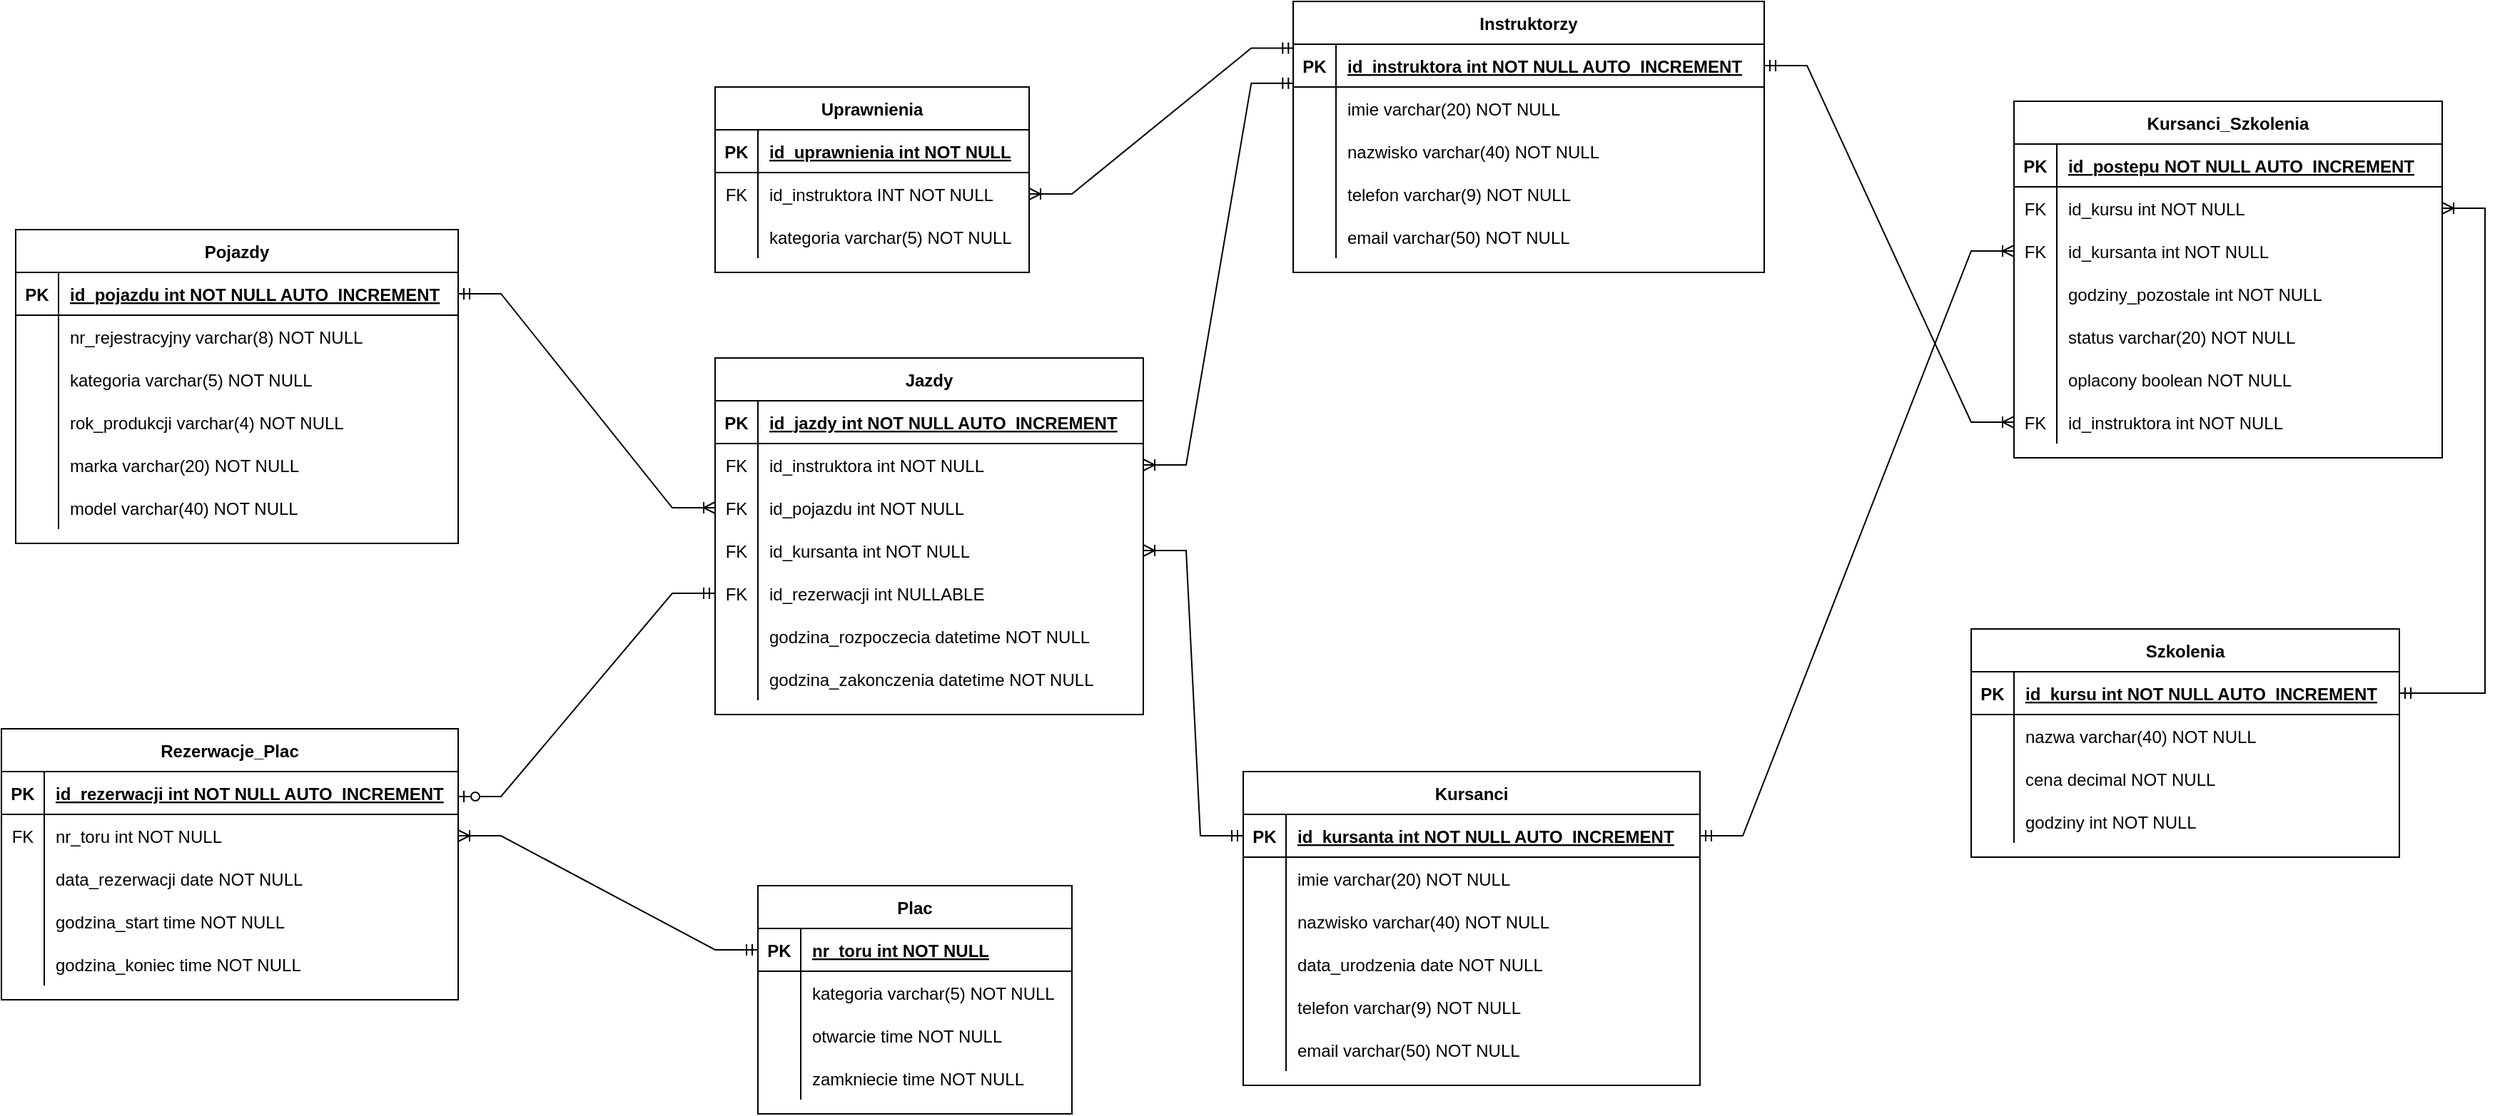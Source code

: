 <mxfile version="25.0.1">
  <diagram id="R2lEEEUBdFMjLlhIrx00" name="Page-1">
    <mxGraphModel dx="2950" dy="1116" grid="1" gridSize="10" guides="1" tooltips="1" connect="1" arrows="1" fold="1" page="1" pageScale="1" pageWidth="850" pageHeight="1100" math="0" shadow="0" extFonts="Permanent Marker^https://fonts.googleapis.com/css?family=Permanent+Marker">
      <root>
        <mxCell id="0" />
        <mxCell id="1" parent="0" />
        <mxCell id="C-vyLk0tnHw3VtMMgP7b-23" value="Instruktorzy" style="shape=table;startSize=30;container=1;collapsible=1;childLayout=tableLayout;fixedRows=1;rowLines=0;fontStyle=1;align=center;resizeLast=1;" parent="1" vertex="1">
          <mxGeometry x="235" y="60" width="330" height="190" as="geometry" />
        </mxCell>
        <mxCell id="C-vyLk0tnHw3VtMMgP7b-24" value="" style="shape=partialRectangle;collapsible=0;dropTarget=0;pointerEvents=0;fillColor=none;points=[[0,0.5],[1,0.5]];portConstraint=eastwest;top=0;left=0;right=0;bottom=1;" parent="C-vyLk0tnHw3VtMMgP7b-23" vertex="1">
          <mxGeometry y="30" width="330" height="30" as="geometry" />
        </mxCell>
        <mxCell id="C-vyLk0tnHw3VtMMgP7b-25" value="PK" style="shape=partialRectangle;overflow=hidden;connectable=0;fillColor=none;top=0;left=0;bottom=0;right=0;fontStyle=1;" parent="C-vyLk0tnHw3VtMMgP7b-24" vertex="1">
          <mxGeometry width="30" height="30" as="geometry">
            <mxRectangle width="30" height="30" as="alternateBounds" />
          </mxGeometry>
        </mxCell>
        <mxCell id="C-vyLk0tnHw3VtMMgP7b-26" value="id_instruktora int NOT NULL AUTO_INCREMENT " style="shape=partialRectangle;overflow=hidden;connectable=0;fillColor=none;top=0;left=0;bottom=0;right=0;align=left;spacingLeft=6;fontStyle=5;" parent="C-vyLk0tnHw3VtMMgP7b-24" vertex="1">
          <mxGeometry x="30" width="300" height="30" as="geometry">
            <mxRectangle width="300" height="30" as="alternateBounds" />
          </mxGeometry>
        </mxCell>
        <mxCell id="C-vyLk0tnHw3VtMMgP7b-27" value="" style="shape=partialRectangle;collapsible=0;dropTarget=0;pointerEvents=0;fillColor=none;points=[[0,0.5],[1,0.5]];portConstraint=eastwest;top=0;left=0;right=0;bottom=0;" parent="C-vyLk0tnHw3VtMMgP7b-23" vertex="1">
          <mxGeometry y="60" width="330" height="30" as="geometry" />
        </mxCell>
        <mxCell id="C-vyLk0tnHw3VtMMgP7b-28" value="" style="shape=partialRectangle;overflow=hidden;connectable=0;fillColor=none;top=0;left=0;bottom=0;right=0;" parent="C-vyLk0tnHw3VtMMgP7b-27" vertex="1">
          <mxGeometry width="30" height="30" as="geometry">
            <mxRectangle width="30" height="30" as="alternateBounds" />
          </mxGeometry>
        </mxCell>
        <mxCell id="C-vyLk0tnHw3VtMMgP7b-29" value="imie varchar(20) NOT NULL" style="shape=partialRectangle;overflow=hidden;connectable=0;fillColor=none;top=0;left=0;bottom=0;right=0;align=left;spacingLeft=6;" parent="C-vyLk0tnHw3VtMMgP7b-27" vertex="1">
          <mxGeometry x="30" width="300" height="30" as="geometry">
            <mxRectangle width="300" height="30" as="alternateBounds" />
          </mxGeometry>
        </mxCell>
        <mxCell id="VXs7Pk9CxohiowLtI-xH-1" style="shape=partialRectangle;collapsible=0;dropTarget=0;pointerEvents=0;fillColor=none;points=[[0,0.5],[1,0.5]];portConstraint=eastwest;top=0;left=0;right=0;bottom=0;" parent="C-vyLk0tnHw3VtMMgP7b-23" vertex="1">
          <mxGeometry y="90" width="330" height="30" as="geometry" />
        </mxCell>
        <mxCell id="VXs7Pk9CxohiowLtI-xH-2" style="shape=partialRectangle;overflow=hidden;connectable=0;fillColor=none;top=0;left=0;bottom=0;right=0;" parent="VXs7Pk9CxohiowLtI-xH-1" vertex="1">
          <mxGeometry width="30" height="30" as="geometry">
            <mxRectangle width="30" height="30" as="alternateBounds" />
          </mxGeometry>
        </mxCell>
        <mxCell id="VXs7Pk9CxohiowLtI-xH-3" value="nazwisko varchar(40) NOT NULL" style="shape=partialRectangle;overflow=hidden;connectable=0;fillColor=none;top=0;left=0;bottom=0;right=0;align=left;spacingLeft=6;" parent="VXs7Pk9CxohiowLtI-xH-1" vertex="1">
          <mxGeometry x="30" width="300" height="30" as="geometry">
            <mxRectangle width="300" height="30" as="alternateBounds" />
          </mxGeometry>
        </mxCell>
        <mxCell id="VXs7Pk9CxohiowLtI-xH-4" style="shape=partialRectangle;collapsible=0;dropTarget=0;pointerEvents=0;fillColor=none;points=[[0,0.5],[1,0.5]];portConstraint=eastwest;top=0;left=0;right=0;bottom=0;" parent="C-vyLk0tnHw3VtMMgP7b-23" vertex="1">
          <mxGeometry y="120" width="330" height="30" as="geometry" />
        </mxCell>
        <mxCell id="VXs7Pk9CxohiowLtI-xH-5" style="shape=partialRectangle;overflow=hidden;connectable=0;fillColor=none;top=0;left=0;bottom=0;right=0;" parent="VXs7Pk9CxohiowLtI-xH-4" vertex="1">
          <mxGeometry width="30" height="30" as="geometry">
            <mxRectangle width="30" height="30" as="alternateBounds" />
          </mxGeometry>
        </mxCell>
        <mxCell id="VXs7Pk9CxohiowLtI-xH-6" value="telefon varchar(9) NOT NULL" style="shape=partialRectangle;overflow=hidden;connectable=0;fillColor=none;top=0;left=0;bottom=0;right=0;align=left;spacingLeft=6;" parent="VXs7Pk9CxohiowLtI-xH-4" vertex="1">
          <mxGeometry x="30" width="300" height="30" as="geometry">
            <mxRectangle width="300" height="30" as="alternateBounds" />
          </mxGeometry>
        </mxCell>
        <mxCell id="VXs7Pk9CxohiowLtI-xH-7" style="shape=partialRectangle;collapsible=0;dropTarget=0;pointerEvents=0;fillColor=none;points=[[0,0.5],[1,0.5]];portConstraint=eastwest;top=0;left=0;right=0;bottom=0;" parent="C-vyLk0tnHw3VtMMgP7b-23" vertex="1">
          <mxGeometry y="150" width="330" height="30" as="geometry" />
        </mxCell>
        <mxCell id="VXs7Pk9CxohiowLtI-xH-8" style="shape=partialRectangle;overflow=hidden;connectable=0;fillColor=none;top=0;left=0;bottom=0;right=0;" parent="VXs7Pk9CxohiowLtI-xH-7" vertex="1">
          <mxGeometry width="30" height="30" as="geometry">
            <mxRectangle width="30" height="30" as="alternateBounds" />
          </mxGeometry>
        </mxCell>
        <mxCell id="VXs7Pk9CxohiowLtI-xH-9" value="email varchar(50) NOT NULL" style="shape=partialRectangle;overflow=hidden;connectable=0;fillColor=none;top=0;left=0;bottom=0;right=0;align=left;spacingLeft=6;" parent="VXs7Pk9CxohiowLtI-xH-7" vertex="1">
          <mxGeometry x="30" width="300" height="30" as="geometry">
            <mxRectangle width="300" height="30" as="alternateBounds" />
          </mxGeometry>
        </mxCell>
        <mxCell id="VXs7Pk9CxohiowLtI-xH-16" value="Kursanci" style="shape=table;startSize=30;container=1;collapsible=1;childLayout=tableLayout;fixedRows=1;rowLines=0;fontStyle=1;align=center;resizeLast=1;" parent="1" vertex="1">
          <mxGeometry x="200" y="600" width="320" height="220" as="geometry" />
        </mxCell>
        <mxCell id="VXs7Pk9CxohiowLtI-xH-17" value="" style="shape=partialRectangle;collapsible=0;dropTarget=0;pointerEvents=0;fillColor=none;points=[[0,0.5],[1,0.5]];portConstraint=eastwest;top=0;left=0;right=0;bottom=1;" parent="VXs7Pk9CxohiowLtI-xH-16" vertex="1">
          <mxGeometry y="30" width="320" height="30" as="geometry" />
        </mxCell>
        <mxCell id="VXs7Pk9CxohiowLtI-xH-18" value="PK" style="shape=partialRectangle;overflow=hidden;connectable=0;fillColor=none;top=0;left=0;bottom=0;right=0;fontStyle=1;" parent="VXs7Pk9CxohiowLtI-xH-17" vertex="1">
          <mxGeometry width="30" height="30" as="geometry">
            <mxRectangle width="30" height="30" as="alternateBounds" />
          </mxGeometry>
        </mxCell>
        <mxCell id="VXs7Pk9CxohiowLtI-xH-19" value="id_kursanta int NOT NULL AUTO_INCREMENT " style="shape=partialRectangle;overflow=hidden;connectable=0;fillColor=none;top=0;left=0;bottom=0;right=0;align=left;spacingLeft=6;fontStyle=5;" parent="VXs7Pk9CxohiowLtI-xH-17" vertex="1">
          <mxGeometry x="30" width="290" height="30" as="geometry">
            <mxRectangle width="290" height="30" as="alternateBounds" />
          </mxGeometry>
        </mxCell>
        <mxCell id="VXs7Pk9CxohiowLtI-xH-20" value="" style="shape=partialRectangle;collapsible=0;dropTarget=0;pointerEvents=0;fillColor=none;points=[[0,0.5],[1,0.5]];portConstraint=eastwest;top=0;left=0;right=0;bottom=0;" parent="VXs7Pk9CxohiowLtI-xH-16" vertex="1">
          <mxGeometry y="60" width="320" height="30" as="geometry" />
        </mxCell>
        <mxCell id="VXs7Pk9CxohiowLtI-xH-21" value="" style="shape=partialRectangle;overflow=hidden;connectable=0;fillColor=none;top=0;left=0;bottom=0;right=0;" parent="VXs7Pk9CxohiowLtI-xH-20" vertex="1">
          <mxGeometry width="30" height="30" as="geometry">
            <mxRectangle width="30" height="30" as="alternateBounds" />
          </mxGeometry>
        </mxCell>
        <mxCell id="VXs7Pk9CxohiowLtI-xH-22" value="imie varchar(20) NOT NULL" style="shape=partialRectangle;overflow=hidden;connectable=0;fillColor=none;top=0;left=0;bottom=0;right=0;align=left;spacingLeft=6;" parent="VXs7Pk9CxohiowLtI-xH-20" vertex="1">
          <mxGeometry x="30" width="290" height="30" as="geometry">
            <mxRectangle width="290" height="30" as="alternateBounds" />
          </mxGeometry>
        </mxCell>
        <mxCell id="VXs7Pk9CxohiowLtI-xH-23" style="shape=partialRectangle;collapsible=0;dropTarget=0;pointerEvents=0;fillColor=none;points=[[0,0.5],[1,0.5]];portConstraint=eastwest;top=0;left=0;right=0;bottom=0;" parent="VXs7Pk9CxohiowLtI-xH-16" vertex="1">
          <mxGeometry y="90" width="320" height="30" as="geometry" />
        </mxCell>
        <mxCell id="VXs7Pk9CxohiowLtI-xH-24" style="shape=partialRectangle;overflow=hidden;connectable=0;fillColor=none;top=0;left=0;bottom=0;right=0;" parent="VXs7Pk9CxohiowLtI-xH-23" vertex="1">
          <mxGeometry width="30" height="30" as="geometry">
            <mxRectangle width="30" height="30" as="alternateBounds" />
          </mxGeometry>
        </mxCell>
        <mxCell id="VXs7Pk9CxohiowLtI-xH-25" value="nazwisko varchar(40) NOT NULL" style="shape=partialRectangle;overflow=hidden;connectable=0;fillColor=none;top=0;left=0;bottom=0;right=0;align=left;spacingLeft=6;" parent="VXs7Pk9CxohiowLtI-xH-23" vertex="1">
          <mxGeometry x="30" width="290" height="30" as="geometry">
            <mxRectangle width="290" height="30" as="alternateBounds" />
          </mxGeometry>
        </mxCell>
        <mxCell id="VXs7Pk9CxohiowLtI-xH-26" style="shape=partialRectangle;collapsible=0;dropTarget=0;pointerEvents=0;fillColor=none;points=[[0,0.5],[1,0.5]];portConstraint=eastwest;top=0;left=0;right=0;bottom=0;" parent="VXs7Pk9CxohiowLtI-xH-16" vertex="1">
          <mxGeometry y="120" width="320" height="30" as="geometry" />
        </mxCell>
        <mxCell id="VXs7Pk9CxohiowLtI-xH-27" style="shape=partialRectangle;overflow=hidden;connectable=0;fillColor=none;top=0;left=0;bottom=0;right=0;" parent="VXs7Pk9CxohiowLtI-xH-26" vertex="1">
          <mxGeometry width="30" height="30" as="geometry">
            <mxRectangle width="30" height="30" as="alternateBounds" />
          </mxGeometry>
        </mxCell>
        <mxCell id="VXs7Pk9CxohiowLtI-xH-28" value="data_urodzenia date NOT NULL" style="shape=partialRectangle;overflow=hidden;connectable=0;fillColor=none;top=0;left=0;bottom=0;right=0;align=left;spacingLeft=6;" parent="VXs7Pk9CxohiowLtI-xH-26" vertex="1">
          <mxGeometry x="30" width="290" height="30" as="geometry">
            <mxRectangle width="290" height="30" as="alternateBounds" />
          </mxGeometry>
        </mxCell>
        <mxCell id="VXs7Pk9CxohiowLtI-xH-29" style="shape=partialRectangle;collapsible=0;dropTarget=0;pointerEvents=0;fillColor=none;points=[[0,0.5],[1,0.5]];portConstraint=eastwest;top=0;left=0;right=0;bottom=0;" parent="VXs7Pk9CxohiowLtI-xH-16" vertex="1">
          <mxGeometry y="150" width="320" height="30" as="geometry" />
        </mxCell>
        <mxCell id="VXs7Pk9CxohiowLtI-xH-30" style="shape=partialRectangle;overflow=hidden;connectable=0;fillColor=none;top=0;left=0;bottom=0;right=0;" parent="VXs7Pk9CxohiowLtI-xH-29" vertex="1">
          <mxGeometry width="30" height="30" as="geometry">
            <mxRectangle width="30" height="30" as="alternateBounds" />
          </mxGeometry>
        </mxCell>
        <mxCell id="VXs7Pk9CxohiowLtI-xH-31" value="telefon varchar(9) NOT NULL" style="shape=partialRectangle;overflow=hidden;connectable=0;fillColor=none;top=0;left=0;bottom=0;right=0;align=left;spacingLeft=6;" parent="VXs7Pk9CxohiowLtI-xH-29" vertex="1">
          <mxGeometry x="30" width="290" height="30" as="geometry">
            <mxRectangle width="290" height="30" as="alternateBounds" />
          </mxGeometry>
        </mxCell>
        <mxCell id="VXs7Pk9CxohiowLtI-xH-32" style="shape=partialRectangle;collapsible=0;dropTarget=0;pointerEvents=0;fillColor=none;points=[[0,0.5],[1,0.5]];portConstraint=eastwest;top=0;left=0;right=0;bottom=0;" parent="VXs7Pk9CxohiowLtI-xH-16" vertex="1">
          <mxGeometry y="180" width="320" height="30" as="geometry" />
        </mxCell>
        <mxCell id="VXs7Pk9CxohiowLtI-xH-33" style="shape=partialRectangle;overflow=hidden;connectable=0;fillColor=none;top=0;left=0;bottom=0;right=0;" parent="VXs7Pk9CxohiowLtI-xH-32" vertex="1">
          <mxGeometry width="30" height="30" as="geometry">
            <mxRectangle width="30" height="30" as="alternateBounds" />
          </mxGeometry>
        </mxCell>
        <mxCell id="VXs7Pk9CxohiowLtI-xH-34" value="email varchar(50) NOT NULL" style="shape=partialRectangle;overflow=hidden;connectable=0;fillColor=none;top=0;left=0;bottom=0;right=0;align=left;spacingLeft=6;" parent="VXs7Pk9CxohiowLtI-xH-32" vertex="1">
          <mxGeometry x="30" width="290" height="30" as="geometry">
            <mxRectangle width="290" height="30" as="alternateBounds" />
          </mxGeometry>
        </mxCell>
        <mxCell id="VXs7Pk9CxohiowLtI-xH-35" value="Pojazdy" style="shape=table;startSize=30;container=1;collapsible=1;childLayout=tableLayout;fixedRows=1;rowLines=0;fontStyle=1;align=center;resizeLast=1;" parent="1" vertex="1">
          <mxGeometry x="-660" y="220" width="310" height="220" as="geometry" />
        </mxCell>
        <mxCell id="VXs7Pk9CxohiowLtI-xH-36" value="" style="shape=partialRectangle;collapsible=0;dropTarget=0;pointerEvents=0;fillColor=none;points=[[0,0.5],[1,0.5]];portConstraint=eastwest;top=0;left=0;right=0;bottom=1;" parent="VXs7Pk9CxohiowLtI-xH-35" vertex="1">
          <mxGeometry y="30" width="310" height="30" as="geometry" />
        </mxCell>
        <mxCell id="VXs7Pk9CxohiowLtI-xH-37" value="PK" style="shape=partialRectangle;overflow=hidden;connectable=0;fillColor=none;top=0;left=0;bottom=0;right=0;fontStyle=1;" parent="VXs7Pk9CxohiowLtI-xH-36" vertex="1">
          <mxGeometry width="30" height="30" as="geometry">
            <mxRectangle width="30" height="30" as="alternateBounds" />
          </mxGeometry>
        </mxCell>
        <mxCell id="VXs7Pk9CxohiowLtI-xH-38" value="id_pojazdu int NOT NULL AUTO_INCREMENT " style="shape=partialRectangle;overflow=hidden;connectable=0;fillColor=none;top=0;left=0;bottom=0;right=0;align=left;spacingLeft=6;fontStyle=5;" parent="VXs7Pk9CxohiowLtI-xH-36" vertex="1">
          <mxGeometry x="30" width="280" height="30" as="geometry">
            <mxRectangle width="280" height="30" as="alternateBounds" />
          </mxGeometry>
        </mxCell>
        <mxCell id="VXs7Pk9CxohiowLtI-xH-39" value="" style="shape=partialRectangle;collapsible=0;dropTarget=0;pointerEvents=0;fillColor=none;points=[[0,0.5],[1,0.5]];portConstraint=eastwest;top=0;left=0;right=0;bottom=0;" parent="VXs7Pk9CxohiowLtI-xH-35" vertex="1">
          <mxGeometry y="60" width="310" height="30" as="geometry" />
        </mxCell>
        <mxCell id="VXs7Pk9CxohiowLtI-xH-40" value="" style="shape=partialRectangle;overflow=hidden;connectable=0;fillColor=none;top=0;left=0;bottom=0;right=0;" parent="VXs7Pk9CxohiowLtI-xH-39" vertex="1">
          <mxGeometry width="30" height="30" as="geometry">
            <mxRectangle width="30" height="30" as="alternateBounds" />
          </mxGeometry>
        </mxCell>
        <mxCell id="VXs7Pk9CxohiowLtI-xH-41" value="nr_rejestracyjny varchar(8) NOT NULL" style="shape=partialRectangle;overflow=hidden;connectable=0;fillColor=none;top=0;left=0;bottom=0;right=0;align=left;spacingLeft=6;" parent="VXs7Pk9CxohiowLtI-xH-39" vertex="1">
          <mxGeometry x="30" width="280" height="30" as="geometry">
            <mxRectangle width="280" height="30" as="alternateBounds" />
          </mxGeometry>
        </mxCell>
        <mxCell id="VXs7Pk9CxohiowLtI-xH-42" style="shape=partialRectangle;collapsible=0;dropTarget=0;pointerEvents=0;fillColor=none;points=[[0,0.5],[1,0.5]];portConstraint=eastwest;top=0;left=0;right=0;bottom=0;" parent="VXs7Pk9CxohiowLtI-xH-35" vertex="1">
          <mxGeometry y="90" width="310" height="30" as="geometry" />
        </mxCell>
        <mxCell id="VXs7Pk9CxohiowLtI-xH-43" style="shape=partialRectangle;overflow=hidden;connectable=0;fillColor=none;top=0;left=0;bottom=0;right=0;" parent="VXs7Pk9CxohiowLtI-xH-42" vertex="1">
          <mxGeometry width="30" height="30" as="geometry">
            <mxRectangle width="30" height="30" as="alternateBounds" />
          </mxGeometry>
        </mxCell>
        <mxCell id="VXs7Pk9CxohiowLtI-xH-44" value="kategoria varchar(5) NOT NULL" style="shape=partialRectangle;overflow=hidden;connectable=0;fillColor=none;top=0;left=0;bottom=0;right=0;align=left;spacingLeft=6;" parent="VXs7Pk9CxohiowLtI-xH-42" vertex="1">
          <mxGeometry x="30" width="280" height="30" as="geometry">
            <mxRectangle width="280" height="30" as="alternateBounds" />
          </mxGeometry>
        </mxCell>
        <mxCell id="VXs7Pk9CxohiowLtI-xH-45" style="shape=partialRectangle;collapsible=0;dropTarget=0;pointerEvents=0;fillColor=none;points=[[0,0.5],[1,0.5]];portConstraint=eastwest;top=0;left=0;right=0;bottom=0;" parent="VXs7Pk9CxohiowLtI-xH-35" vertex="1">
          <mxGeometry y="120" width="310" height="30" as="geometry" />
        </mxCell>
        <mxCell id="VXs7Pk9CxohiowLtI-xH-46" style="shape=partialRectangle;overflow=hidden;connectable=0;fillColor=none;top=0;left=0;bottom=0;right=0;" parent="VXs7Pk9CxohiowLtI-xH-45" vertex="1">
          <mxGeometry width="30" height="30" as="geometry">
            <mxRectangle width="30" height="30" as="alternateBounds" />
          </mxGeometry>
        </mxCell>
        <mxCell id="VXs7Pk9CxohiowLtI-xH-47" value="rok_produkcji varchar(4) NOT NULL" style="shape=partialRectangle;overflow=hidden;connectable=0;fillColor=none;top=0;left=0;bottom=0;right=0;align=left;spacingLeft=6;" parent="VXs7Pk9CxohiowLtI-xH-45" vertex="1">
          <mxGeometry x="30" width="280" height="30" as="geometry">
            <mxRectangle width="280" height="30" as="alternateBounds" />
          </mxGeometry>
        </mxCell>
        <mxCell id="VXs7Pk9CxohiowLtI-xH-48" style="shape=partialRectangle;collapsible=0;dropTarget=0;pointerEvents=0;fillColor=none;points=[[0,0.5],[1,0.5]];portConstraint=eastwest;top=0;left=0;right=0;bottom=0;" parent="VXs7Pk9CxohiowLtI-xH-35" vertex="1">
          <mxGeometry y="150" width="310" height="30" as="geometry" />
        </mxCell>
        <mxCell id="VXs7Pk9CxohiowLtI-xH-49" style="shape=partialRectangle;overflow=hidden;connectable=0;fillColor=none;top=0;left=0;bottom=0;right=0;" parent="VXs7Pk9CxohiowLtI-xH-48" vertex="1">
          <mxGeometry width="30" height="30" as="geometry">
            <mxRectangle width="30" height="30" as="alternateBounds" />
          </mxGeometry>
        </mxCell>
        <mxCell id="VXs7Pk9CxohiowLtI-xH-50" value="marka varchar(20) NOT NULL" style="shape=partialRectangle;overflow=hidden;connectable=0;fillColor=none;top=0;left=0;bottom=0;right=0;align=left;spacingLeft=6;" parent="VXs7Pk9CxohiowLtI-xH-48" vertex="1">
          <mxGeometry x="30" width="280" height="30" as="geometry">
            <mxRectangle width="280" height="30" as="alternateBounds" />
          </mxGeometry>
        </mxCell>
        <mxCell id="VXs7Pk9CxohiowLtI-xH-51" style="shape=partialRectangle;collapsible=0;dropTarget=0;pointerEvents=0;fillColor=none;points=[[0,0.5],[1,0.5]];portConstraint=eastwest;top=0;left=0;right=0;bottom=0;" parent="VXs7Pk9CxohiowLtI-xH-35" vertex="1">
          <mxGeometry y="180" width="310" height="30" as="geometry" />
        </mxCell>
        <mxCell id="VXs7Pk9CxohiowLtI-xH-52" style="shape=partialRectangle;overflow=hidden;connectable=0;fillColor=none;top=0;left=0;bottom=0;right=0;" parent="VXs7Pk9CxohiowLtI-xH-51" vertex="1">
          <mxGeometry width="30" height="30" as="geometry">
            <mxRectangle width="30" height="30" as="alternateBounds" />
          </mxGeometry>
        </mxCell>
        <mxCell id="VXs7Pk9CxohiowLtI-xH-53" value="model varchar(40) NOT NULL" style="shape=partialRectangle;overflow=hidden;connectable=0;fillColor=none;top=0;left=0;bottom=0;right=0;align=left;spacingLeft=6;" parent="VXs7Pk9CxohiowLtI-xH-51" vertex="1">
          <mxGeometry x="30" width="280" height="30" as="geometry">
            <mxRectangle width="280" height="30" as="alternateBounds" />
          </mxGeometry>
        </mxCell>
        <mxCell id="VXs7Pk9CxohiowLtI-xH-54" value="Plac" style="shape=table;startSize=30;container=1;collapsible=1;childLayout=tableLayout;fixedRows=1;rowLines=0;fontStyle=1;align=center;resizeLast=1;" parent="1" vertex="1">
          <mxGeometry x="-140" y="680" width="220" height="160" as="geometry" />
        </mxCell>
        <mxCell id="VXs7Pk9CxohiowLtI-xH-55" value="" style="shape=partialRectangle;collapsible=0;dropTarget=0;pointerEvents=0;fillColor=none;points=[[0,0.5],[1,0.5]];portConstraint=eastwest;top=0;left=0;right=0;bottom=1;" parent="VXs7Pk9CxohiowLtI-xH-54" vertex="1">
          <mxGeometry y="30" width="220" height="30" as="geometry" />
        </mxCell>
        <mxCell id="VXs7Pk9CxohiowLtI-xH-56" value="PK" style="shape=partialRectangle;overflow=hidden;connectable=0;fillColor=none;top=0;left=0;bottom=0;right=0;fontStyle=1;" parent="VXs7Pk9CxohiowLtI-xH-55" vertex="1">
          <mxGeometry width="30" height="30" as="geometry">
            <mxRectangle width="30" height="30" as="alternateBounds" />
          </mxGeometry>
        </mxCell>
        <mxCell id="VXs7Pk9CxohiowLtI-xH-57" value="nr_toru int NOT NULL" style="shape=partialRectangle;overflow=hidden;connectable=0;fillColor=none;top=0;left=0;bottom=0;right=0;align=left;spacingLeft=6;fontStyle=5;" parent="VXs7Pk9CxohiowLtI-xH-55" vertex="1">
          <mxGeometry x="30" width="190" height="30" as="geometry">
            <mxRectangle width="190" height="30" as="alternateBounds" />
          </mxGeometry>
        </mxCell>
        <mxCell id="VXs7Pk9CxohiowLtI-xH-58" value="" style="shape=partialRectangle;collapsible=0;dropTarget=0;pointerEvents=0;fillColor=none;points=[[0,0.5],[1,0.5]];portConstraint=eastwest;top=0;left=0;right=0;bottom=0;" parent="VXs7Pk9CxohiowLtI-xH-54" vertex="1">
          <mxGeometry y="60" width="220" height="30" as="geometry" />
        </mxCell>
        <mxCell id="VXs7Pk9CxohiowLtI-xH-59" value="" style="shape=partialRectangle;overflow=hidden;connectable=0;fillColor=none;top=0;left=0;bottom=0;right=0;" parent="VXs7Pk9CxohiowLtI-xH-58" vertex="1">
          <mxGeometry width="30" height="30" as="geometry">
            <mxRectangle width="30" height="30" as="alternateBounds" />
          </mxGeometry>
        </mxCell>
        <mxCell id="VXs7Pk9CxohiowLtI-xH-60" value="kategoria varchar(5) NOT NULL" style="shape=partialRectangle;overflow=hidden;connectable=0;fillColor=none;top=0;left=0;bottom=0;right=0;align=left;spacingLeft=6;" parent="VXs7Pk9CxohiowLtI-xH-58" vertex="1">
          <mxGeometry x="30" width="190" height="30" as="geometry">
            <mxRectangle width="190" height="30" as="alternateBounds" />
          </mxGeometry>
        </mxCell>
        <mxCell id="VXs7Pk9CxohiowLtI-xH-61" style="shape=partialRectangle;collapsible=0;dropTarget=0;pointerEvents=0;fillColor=none;points=[[0,0.5],[1,0.5]];portConstraint=eastwest;top=0;left=0;right=0;bottom=0;" parent="VXs7Pk9CxohiowLtI-xH-54" vertex="1">
          <mxGeometry y="90" width="220" height="30" as="geometry" />
        </mxCell>
        <mxCell id="VXs7Pk9CxohiowLtI-xH-62" style="shape=partialRectangle;overflow=hidden;connectable=0;fillColor=none;top=0;left=0;bottom=0;right=0;" parent="VXs7Pk9CxohiowLtI-xH-61" vertex="1">
          <mxGeometry width="30" height="30" as="geometry">
            <mxRectangle width="30" height="30" as="alternateBounds" />
          </mxGeometry>
        </mxCell>
        <mxCell id="VXs7Pk9CxohiowLtI-xH-63" value="otwarcie time NOT NULL" style="shape=partialRectangle;overflow=hidden;connectable=0;fillColor=none;top=0;left=0;bottom=0;right=0;align=left;spacingLeft=6;" parent="VXs7Pk9CxohiowLtI-xH-61" vertex="1">
          <mxGeometry x="30" width="190" height="30" as="geometry">
            <mxRectangle width="190" height="30" as="alternateBounds" />
          </mxGeometry>
        </mxCell>
        <mxCell id="VXs7Pk9CxohiowLtI-xH-64" style="shape=partialRectangle;collapsible=0;dropTarget=0;pointerEvents=0;fillColor=none;points=[[0,0.5],[1,0.5]];portConstraint=eastwest;top=0;left=0;right=0;bottom=0;" parent="VXs7Pk9CxohiowLtI-xH-54" vertex="1">
          <mxGeometry y="120" width="220" height="30" as="geometry" />
        </mxCell>
        <mxCell id="VXs7Pk9CxohiowLtI-xH-65" style="shape=partialRectangle;overflow=hidden;connectable=0;fillColor=none;top=0;left=0;bottom=0;right=0;" parent="VXs7Pk9CxohiowLtI-xH-64" vertex="1">
          <mxGeometry width="30" height="30" as="geometry">
            <mxRectangle width="30" height="30" as="alternateBounds" />
          </mxGeometry>
        </mxCell>
        <mxCell id="VXs7Pk9CxohiowLtI-xH-66" value="zamkniecie time NOT NULL" style="shape=partialRectangle;overflow=hidden;connectable=0;fillColor=none;top=0;left=0;bottom=0;right=0;align=left;spacingLeft=6;" parent="VXs7Pk9CxohiowLtI-xH-64" vertex="1">
          <mxGeometry x="30" width="190" height="30" as="geometry">
            <mxRectangle width="190" height="30" as="alternateBounds" />
          </mxGeometry>
        </mxCell>
        <mxCell id="VXs7Pk9CxohiowLtI-xH-73" value="Szkolenia" style="shape=table;startSize=30;container=1;collapsible=1;childLayout=tableLayout;fixedRows=1;rowLines=0;fontStyle=1;align=center;resizeLast=1;" parent="1" vertex="1">
          <mxGeometry x="710" y="500" width="300" height="160" as="geometry" />
        </mxCell>
        <mxCell id="VXs7Pk9CxohiowLtI-xH-74" value="" style="shape=partialRectangle;collapsible=0;dropTarget=0;pointerEvents=0;fillColor=none;points=[[0,0.5],[1,0.5]];portConstraint=eastwest;top=0;left=0;right=0;bottom=1;" parent="VXs7Pk9CxohiowLtI-xH-73" vertex="1">
          <mxGeometry y="30" width="300" height="30" as="geometry" />
        </mxCell>
        <mxCell id="VXs7Pk9CxohiowLtI-xH-75" value="PK" style="shape=partialRectangle;overflow=hidden;connectable=0;fillColor=none;top=0;left=0;bottom=0;right=0;fontStyle=1;" parent="VXs7Pk9CxohiowLtI-xH-74" vertex="1">
          <mxGeometry width="30" height="30" as="geometry">
            <mxRectangle width="30" height="30" as="alternateBounds" />
          </mxGeometry>
        </mxCell>
        <mxCell id="VXs7Pk9CxohiowLtI-xH-76" value="id_kursu int NOT NULL AUTO_INCREMENT" style="shape=partialRectangle;overflow=hidden;connectable=0;fillColor=none;top=0;left=0;bottom=0;right=0;align=left;spacingLeft=6;fontStyle=5;" parent="VXs7Pk9CxohiowLtI-xH-74" vertex="1">
          <mxGeometry x="30" width="270" height="30" as="geometry">
            <mxRectangle width="270" height="30" as="alternateBounds" />
          </mxGeometry>
        </mxCell>
        <mxCell id="D4XUeP-7N9OhwexnbkrB-1" value="" style="shape=partialRectangle;collapsible=0;dropTarget=0;pointerEvents=0;fillColor=none;points=[[0,0.5],[1,0.5]];portConstraint=eastwest;top=0;left=0;right=0;bottom=0;" parent="VXs7Pk9CxohiowLtI-xH-73" vertex="1">
          <mxGeometry y="60" width="300" height="30" as="geometry" />
        </mxCell>
        <mxCell id="D4XUeP-7N9OhwexnbkrB-2" value="" style="shape=partialRectangle;overflow=hidden;connectable=0;fillColor=none;top=0;left=0;bottom=0;right=0;" parent="D4XUeP-7N9OhwexnbkrB-1" vertex="1">
          <mxGeometry width="30" height="30" as="geometry">
            <mxRectangle width="30" height="30" as="alternateBounds" />
          </mxGeometry>
        </mxCell>
        <mxCell id="D4XUeP-7N9OhwexnbkrB-3" value="nazwa varchar(40) NOT NULL" style="shape=partialRectangle;overflow=hidden;connectable=0;fillColor=none;top=0;left=0;bottom=0;right=0;align=left;spacingLeft=6;" parent="D4XUeP-7N9OhwexnbkrB-1" vertex="1">
          <mxGeometry x="30" width="270" height="30" as="geometry">
            <mxRectangle width="270" height="30" as="alternateBounds" />
          </mxGeometry>
        </mxCell>
        <mxCell id="VXs7Pk9CxohiowLtI-xH-80" style="shape=partialRectangle;collapsible=0;dropTarget=0;pointerEvents=0;fillColor=none;points=[[0,0.5],[1,0.5]];portConstraint=eastwest;top=0;left=0;right=0;bottom=0;" parent="VXs7Pk9CxohiowLtI-xH-73" vertex="1">
          <mxGeometry y="90" width="300" height="30" as="geometry" />
        </mxCell>
        <mxCell id="VXs7Pk9CxohiowLtI-xH-81" style="shape=partialRectangle;overflow=hidden;connectable=0;fillColor=none;top=0;left=0;bottom=0;right=0;" parent="VXs7Pk9CxohiowLtI-xH-80" vertex="1">
          <mxGeometry width="30" height="30" as="geometry">
            <mxRectangle width="30" height="30" as="alternateBounds" />
          </mxGeometry>
        </mxCell>
        <mxCell id="VXs7Pk9CxohiowLtI-xH-82" value="cena decimal NOT NULL" style="shape=partialRectangle;overflow=hidden;connectable=0;fillColor=none;top=0;left=0;bottom=0;right=0;align=left;spacingLeft=6;" parent="VXs7Pk9CxohiowLtI-xH-80" vertex="1">
          <mxGeometry x="30" width="270" height="30" as="geometry">
            <mxRectangle width="270" height="30" as="alternateBounds" />
          </mxGeometry>
        </mxCell>
        <mxCell id="VXs7Pk9CxohiowLtI-xH-83" style="shape=partialRectangle;collapsible=0;dropTarget=0;pointerEvents=0;fillColor=none;points=[[0,0.5],[1,0.5]];portConstraint=eastwest;top=0;left=0;right=0;bottom=0;" parent="VXs7Pk9CxohiowLtI-xH-73" vertex="1">
          <mxGeometry y="120" width="300" height="30" as="geometry" />
        </mxCell>
        <mxCell id="VXs7Pk9CxohiowLtI-xH-84" style="shape=partialRectangle;overflow=hidden;connectable=0;fillColor=none;top=0;left=0;bottom=0;right=0;" parent="VXs7Pk9CxohiowLtI-xH-83" vertex="1">
          <mxGeometry width="30" height="30" as="geometry">
            <mxRectangle width="30" height="30" as="alternateBounds" />
          </mxGeometry>
        </mxCell>
        <mxCell id="VXs7Pk9CxohiowLtI-xH-85" value="godziny int NOT NULL" style="shape=partialRectangle;overflow=hidden;connectable=0;fillColor=none;top=0;left=0;bottom=0;right=0;align=left;spacingLeft=6;" parent="VXs7Pk9CxohiowLtI-xH-83" vertex="1">
          <mxGeometry x="30" width="270" height="30" as="geometry">
            <mxRectangle width="270" height="30" as="alternateBounds" />
          </mxGeometry>
        </mxCell>
        <mxCell id="VXs7Pk9CxohiowLtI-xH-133" value="Rezerwacje_Plac" style="shape=table;startSize=30;container=1;collapsible=1;childLayout=tableLayout;fixedRows=1;rowLines=0;fontStyle=1;align=center;resizeLast=1;" parent="1" vertex="1">
          <mxGeometry x="-670" y="570" width="320" height="190" as="geometry" />
        </mxCell>
        <mxCell id="VXs7Pk9CxohiowLtI-xH-134" value="" style="shape=partialRectangle;collapsible=0;dropTarget=0;pointerEvents=0;fillColor=none;points=[[0,0.5],[1,0.5]];portConstraint=eastwest;top=0;left=0;right=0;bottom=1;" parent="VXs7Pk9CxohiowLtI-xH-133" vertex="1">
          <mxGeometry y="30" width="320" height="30" as="geometry" />
        </mxCell>
        <mxCell id="VXs7Pk9CxohiowLtI-xH-135" value="PK" style="shape=partialRectangle;overflow=hidden;connectable=0;fillColor=none;top=0;left=0;bottom=0;right=0;fontStyle=1;" parent="VXs7Pk9CxohiowLtI-xH-134" vertex="1">
          <mxGeometry width="30" height="30" as="geometry">
            <mxRectangle width="30" height="30" as="alternateBounds" />
          </mxGeometry>
        </mxCell>
        <mxCell id="VXs7Pk9CxohiowLtI-xH-136" value="id_rezerwacji int NOT NULL AUTO_INCREMENT " style="shape=partialRectangle;overflow=hidden;connectable=0;fillColor=none;top=0;left=0;bottom=0;right=0;align=left;spacingLeft=6;fontStyle=5;" parent="VXs7Pk9CxohiowLtI-xH-134" vertex="1">
          <mxGeometry x="30" width="290" height="30" as="geometry">
            <mxRectangle width="290" height="30" as="alternateBounds" />
          </mxGeometry>
        </mxCell>
        <mxCell id="VXs7Pk9CxohiowLtI-xH-137" value="" style="shape=partialRectangle;collapsible=0;dropTarget=0;pointerEvents=0;fillColor=none;points=[[0,0.5],[1,0.5]];portConstraint=eastwest;top=0;left=0;right=0;bottom=0;" parent="VXs7Pk9CxohiowLtI-xH-133" vertex="1">
          <mxGeometry y="60" width="320" height="30" as="geometry" />
        </mxCell>
        <mxCell id="VXs7Pk9CxohiowLtI-xH-138" value="FK" style="shape=partialRectangle;overflow=hidden;connectable=0;fillColor=none;top=0;left=0;bottom=0;right=0;" parent="VXs7Pk9CxohiowLtI-xH-137" vertex="1">
          <mxGeometry width="30" height="30" as="geometry">
            <mxRectangle width="30" height="30" as="alternateBounds" />
          </mxGeometry>
        </mxCell>
        <mxCell id="VXs7Pk9CxohiowLtI-xH-139" value="nr_toru int NOT NULL" style="shape=partialRectangle;overflow=hidden;connectable=0;fillColor=none;top=0;left=0;bottom=0;right=0;align=left;spacingLeft=6;" parent="VXs7Pk9CxohiowLtI-xH-137" vertex="1">
          <mxGeometry x="30" width="290" height="30" as="geometry">
            <mxRectangle width="290" height="30" as="alternateBounds" />
          </mxGeometry>
        </mxCell>
        <mxCell id="VXs7Pk9CxohiowLtI-xH-140" style="shape=partialRectangle;collapsible=0;dropTarget=0;pointerEvents=0;fillColor=none;points=[[0,0.5],[1,0.5]];portConstraint=eastwest;top=0;left=0;right=0;bottom=0;" parent="VXs7Pk9CxohiowLtI-xH-133" vertex="1">
          <mxGeometry y="90" width="320" height="30" as="geometry" />
        </mxCell>
        <mxCell id="VXs7Pk9CxohiowLtI-xH-141" style="shape=partialRectangle;overflow=hidden;connectable=0;fillColor=none;top=0;left=0;bottom=0;right=0;" parent="VXs7Pk9CxohiowLtI-xH-140" vertex="1">
          <mxGeometry width="30" height="30" as="geometry">
            <mxRectangle width="30" height="30" as="alternateBounds" />
          </mxGeometry>
        </mxCell>
        <mxCell id="VXs7Pk9CxohiowLtI-xH-142" value="data_rezerwacji date NOT NULL" style="shape=partialRectangle;overflow=hidden;connectable=0;fillColor=none;top=0;left=0;bottom=0;right=0;align=left;spacingLeft=6;" parent="VXs7Pk9CxohiowLtI-xH-140" vertex="1">
          <mxGeometry x="30" width="290" height="30" as="geometry">
            <mxRectangle width="290" height="30" as="alternateBounds" />
          </mxGeometry>
        </mxCell>
        <mxCell id="VXs7Pk9CxohiowLtI-xH-143" style="shape=partialRectangle;collapsible=0;dropTarget=0;pointerEvents=0;fillColor=none;points=[[0,0.5],[1,0.5]];portConstraint=eastwest;top=0;left=0;right=0;bottom=0;" parent="VXs7Pk9CxohiowLtI-xH-133" vertex="1">
          <mxGeometry y="120" width="320" height="30" as="geometry" />
        </mxCell>
        <mxCell id="VXs7Pk9CxohiowLtI-xH-144" style="shape=partialRectangle;overflow=hidden;connectable=0;fillColor=none;top=0;left=0;bottom=0;right=0;" parent="VXs7Pk9CxohiowLtI-xH-143" vertex="1">
          <mxGeometry width="30" height="30" as="geometry">
            <mxRectangle width="30" height="30" as="alternateBounds" />
          </mxGeometry>
        </mxCell>
        <mxCell id="VXs7Pk9CxohiowLtI-xH-145" value="godzina_start time NOT NULL" style="shape=partialRectangle;overflow=hidden;connectable=0;fillColor=none;top=0;left=0;bottom=0;right=0;align=left;spacingLeft=6;" parent="VXs7Pk9CxohiowLtI-xH-143" vertex="1">
          <mxGeometry x="30" width="290" height="30" as="geometry">
            <mxRectangle width="290" height="30" as="alternateBounds" />
          </mxGeometry>
        </mxCell>
        <mxCell id="VXs7Pk9CxohiowLtI-xH-146" style="shape=partialRectangle;collapsible=0;dropTarget=0;pointerEvents=0;fillColor=none;points=[[0,0.5],[1,0.5]];portConstraint=eastwest;top=0;left=0;right=0;bottom=0;" parent="VXs7Pk9CxohiowLtI-xH-133" vertex="1">
          <mxGeometry y="150" width="320" height="30" as="geometry" />
        </mxCell>
        <mxCell id="VXs7Pk9CxohiowLtI-xH-147" style="shape=partialRectangle;overflow=hidden;connectable=0;fillColor=none;top=0;left=0;bottom=0;right=0;" parent="VXs7Pk9CxohiowLtI-xH-146" vertex="1">
          <mxGeometry width="30" height="30" as="geometry">
            <mxRectangle width="30" height="30" as="alternateBounds" />
          </mxGeometry>
        </mxCell>
        <mxCell id="VXs7Pk9CxohiowLtI-xH-148" value="godzina_koniec time NOT NULL" style="shape=partialRectangle;overflow=hidden;connectable=0;fillColor=none;top=0;left=0;bottom=0;right=0;align=left;spacingLeft=6;" parent="VXs7Pk9CxohiowLtI-xH-146" vertex="1">
          <mxGeometry x="30" width="290" height="30" as="geometry">
            <mxRectangle width="290" height="30" as="alternateBounds" />
          </mxGeometry>
        </mxCell>
        <mxCell id="VXs7Pk9CxohiowLtI-xH-158" value="Jazdy" style="shape=table;startSize=30;container=1;collapsible=1;childLayout=tableLayout;fixedRows=1;rowLines=0;fontStyle=1;align=center;resizeLast=1;" parent="1" vertex="1">
          <mxGeometry x="-170" y="310" width="300" height="250" as="geometry" />
        </mxCell>
        <mxCell id="VXs7Pk9CxohiowLtI-xH-159" value="" style="shape=partialRectangle;collapsible=0;dropTarget=0;pointerEvents=0;fillColor=none;points=[[0,0.5],[1,0.5]];portConstraint=eastwest;top=0;left=0;right=0;bottom=1;" parent="VXs7Pk9CxohiowLtI-xH-158" vertex="1">
          <mxGeometry y="30" width="300" height="30" as="geometry" />
        </mxCell>
        <mxCell id="VXs7Pk9CxohiowLtI-xH-160" value="PK" style="shape=partialRectangle;overflow=hidden;connectable=0;fillColor=none;top=0;left=0;bottom=0;right=0;fontStyle=1;" parent="VXs7Pk9CxohiowLtI-xH-159" vertex="1">
          <mxGeometry width="30" height="30" as="geometry">
            <mxRectangle width="30" height="30" as="alternateBounds" />
          </mxGeometry>
        </mxCell>
        <mxCell id="VXs7Pk9CxohiowLtI-xH-161" value="id_jazdy int NOT NULL AUTO_INCREMENT " style="shape=partialRectangle;overflow=hidden;connectable=0;fillColor=none;top=0;left=0;bottom=0;right=0;align=left;spacingLeft=6;fontStyle=5;" parent="VXs7Pk9CxohiowLtI-xH-159" vertex="1">
          <mxGeometry x="30" width="270" height="30" as="geometry">
            <mxRectangle width="270" height="30" as="alternateBounds" />
          </mxGeometry>
        </mxCell>
        <mxCell id="VXs7Pk9CxohiowLtI-xH-162" value="" style="shape=partialRectangle;collapsible=0;dropTarget=0;pointerEvents=0;fillColor=none;points=[[0,0.5],[1,0.5]];portConstraint=eastwest;top=0;left=0;right=0;bottom=0;" parent="VXs7Pk9CxohiowLtI-xH-158" vertex="1">
          <mxGeometry y="60" width="300" height="30" as="geometry" />
        </mxCell>
        <mxCell id="VXs7Pk9CxohiowLtI-xH-163" value="FK" style="shape=partialRectangle;overflow=hidden;connectable=0;fillColor=none;top=0;left=0;bottom=0;right=0;" parent="VXs7Pk9CxohiowLtI-xH-162" vertex="1">
          <mxGeometry width="30" height="30" as="geometry">
            <mxRectangle width="30" height="30" as="alternateBounds" />
          </mxGeometry>
        </mxCell>
        <mxCell id="VXs7Pk9CxohiowLtI-xH-164" value="id_instruktora int NOT NULL" style="shape=partialRectangle;overflow=hidden;connectable=0;fillColor=none;top=0;left=0;bottom=0;right=0;align=left;spacingLeft=6;" parent="VXs7Pk9CxohiowLtI-xH-162" vertex="1">
          <mxGeometry x="30" width="270" height="30" as="geometry">
            <mxRectangle width="270" height="30" as="alternateBounds" />
          </mxGeometry>
        </mxCell>
        <mxCell id="VXs7Pk9CxohiowLtI-xH-165" style="shape=partialRectangle;collapsible=0;dropTarget=0;pointerEvents=0;fillColor=none;points=[[0,0.5],[1,0.5]];portConstraint=eastwest;top=0;left=0;right=0;bottom=0;" parent="VXs7Pk9CxohiowLtI-xH-158" vertex="1">
          <mxGeometry y="90" width="300" height="30" as="geometry" />
        </mxCell>
        <mxCell id="VXs7Pk9CxohiowLtI-xH-166" value="FK" style="shape=partialRectangle;overflow=hidden;connectable=0;fillColor=none;top=0;left=0;bottom=0;right=0;" parent="VXs7Pk9CxohiowLtI-xH-165" vertex="1">
          <mxGeometry width="30" height="30" as="geometry">
            <mxRectangle width="30" height="30" as="alternateBounds" />
          </mxGeometry>
        </mxCell>
        <mxCell id="VXs7Pk9CxohiowLtI-xH-167" value="id_pojazdu int NOT NULL" style="shape=partialRectangle;overflow=hidden;connectable=0;fillColor=none;top=0;left=0;bottom=0;right=0;align=left;spacingLeft=6;" parent="VXs7Pk9CxohiowLtI-xH-165" vertex="1">
          <mxGeometry x="30" width="270" height="30" as="geometry">
            <mxRectangle width="270" height="30" as="alternateBounds" />
          </mxGeometry>
        </mxCell>
        <mxCell id="VXs7Pk9CxohiowLtI-xH-168" style="shape=partialRectangle;collapsible=0;dropTarget=0;pointerEvents=0;fillColor=none;points=[[0,0.5],[1,0.5]];portConstraint=eastwest;top=0;left=0;right=0;bottom=0;" parent="VXs7Pk9CxohiowLtI-xH-158" vertex="1">
          <mxGeometry y="120" width="300" height="30" as="geometry" />
        </mxCell>
        <mxCell id="VXs7Pk9CxohiowLtI-xH-169" value="FK" style="shape=partialRectangle;overflow=hidden;connectable=0;fillColor=none;top=0;left=0;bottom=0;right=0;" parent="VXs7Pk9CxohiowLtI-xH-168" vertex="1">
          <mxGeometry width="30" height="30" as="geometry">
            <mxRectangle width="30" height="30" as="alternateBounds" />
          </mxGeometry>
        </mxCell>
        <mxCell id="VXs7Pk9CxohiowLtI-xH-170" value="id_kursanta int NOT NULL" style="shape=partialRectangle;overflow=hidden;connectable=0;fillColor=none;top=0;left=0;bottom=0;right=0;align=left;spacingLeft=6;" parent="VXs7Pk9CxohiowLtI-xH-168" vertex="1">
          <mxGeometry x="30" width="270" height="30" as="geometry">
            <mxRectangle width="270" height="30" as="alternateBounds" />
          </mxGeometry>
        </mxCell>
        <mxCell id="VXs7Pk9CxohiowLtI-xH-171" style="shape=partialRectangle;collapsible=0;dropTarget=0;pointerEvents=0;fillColor=none;points=[[0,0.5],[1,0.5]];portConstraint=eastwest;top=0;left=0;right=0;bottom=0;" parent="VXs7Pk9CxohiowLtI-xH-158" vertex="1">
          <mxGeometry y="150" width="300" height="30" as="geometry" />
        </mxCell>
        <mxCell id="VXs7Pk9CxohiowLtI-xH-172" value="FK" style="shape=partialRectangle;overflow=hidden;connectable=0;fillColor=none;top=0;left=0;bottom=0;right=0;" parent="VXs7Pk9CxohiowLtI-xH-171" vertex="1">
          <mxGeometry width="30" height="30" as="geometry">
            <mxRectangle width="30" height="30" as="alternateBounds" />
          </mxGeometry>
        </mxCell>
        <mxCell id="VXs7Pk9CxohiowLtI-xH-173" value="id_rezerwacji int NULLABLE" style="shape=partialRectangle;overflow=hidden;connectable=0;fillColor=none;top=0;left=0;bottom=0;right=0;align=left;spacingLeft=6;" parent="VXs7Pk9CxohiowLtI-xH-171" vertex="1">
          <mxGeometry x="30" width="270" height="30" as="geometry">
            <mxRectangle width="270" height="30" as="alternateBounds" />
          </mxGeometry>
        </mxCell>
        <mxCell id="VXs7Pk9CxohiowLtI-xH-174" style="shape=partialRectangle;collapsible=0;dropTarget=0;pointerEvents=0;fillColor=none;points=[[0,0.5],[1,0.5]];portConstraint=eastwest;top=0;left=0;right=0;bottom=0;" parent="VXs7Pk9CxohiowLtI-xH-158" vertex="1">
          <mxGeometry y="180" width="300" height="30" as="geometry" />
        </mxCell>
        <mxCell id="VXs7Pk9CxohiowLtI-xH-175" value="" style="shape=partialRectangle;overflow=hidden;connectable=0;fillColor=none;top=0;left=0;bottom=0;right=0;" parent="VXs7Pk9CxohiowLtI-xH-174" vertex="1">
          <mxGeometry width="30" height="30" as="geometry">
            <mxRectangle width="30" height="30" as="alternateBounds" />
          </mxGeometry>
        </mxCell>
        <mxCell id="VXs7Pk9CxohiowLtI-xH-176" value="godzina_rozpoczecia datetime NOT NULL" style="shape=partialRectangle;overflow=hidden;connectable=0;fillColor=none;top=0;left=0;bottom=0;right=0;align=left;spacingLeft=6;" parent="VXs7Pk9CxohiowLtI-xH-174" vertex="1">
          <mxGeometry x="30" width="270" height="30" as="geometry">
            <mxRectangle width="270" height="30" as="alternateBounds" />
          </mxGeometry>
        </mxCell>
        <mxCell id="VXs7Pk9CxohiowLtI-xH-177" style="shape=partialRectangle;collapsible=0;dropTarget=0;pointerEvents=0;fillColor=none;points=[[0,0.5],[1,0.5]];portConstraint=eastwest;top=0;left=0;right=0;bottom=0;" parent="VXs7Pk9CxohiowLtI-xH-158" vertex="1">
          <mxGeometry y="210" width="300" height="30" as="geometry" />
        </mxCell>
        <mxCell id="VXs7Pk9CxohiowLtI-xH-178" value="" style="shape=partialRectangle;overflow=hidden;connectable=0;fillColor=none;top=0;left=0;bottom=0;right=0;" parent="VXs7Pk9CxohiowLtI-xH-177" vertex="1">
          <mxGeometry width="30" height="30" as="geometry">
            <mxRectangle width="30" height="30" as="alternateBounds" />
          </mxGeometry>
        </mxCell>
        <mxCell id="VXs7Pk9CxohiowLtI-xH-179" value="godzina_zakonczenia datetime NOT NULL" style="shape=partialRectangle;overflow=hidden;connectable=0;fillColor=none;top=0;left=0;bottom=0;right=0;align=left;spacingLeft=6;" parent="VXs7Pk9CxohiowLtI-xH-177" vertex="1">
          <mxGeometry x="30" width="270" height="30" as="geometry">
            <mxRectangle width="270" height="30" as="alternateBounds" />
          </mxGeometry>
        </mxCell>
        <mxCell id="VXs7Pk9CxohiowLtI-xH-188" value="" style="edgeStyle=entityRelationEdgeStyle;fontSize=12;html=1;endArrow=ERoneToMany;startArrow=ERmandOne;rounded=0;" parent="1" source="C-vyLk0tnHw3VtMMgP7b-24" target="mV6axPpw7yaWD2_HjIXU-23" edge="1">
          <mxGeometry width="100" height="100" relative="1" as="geometry">
            <mxPoint x="660" y="400" as="sourcePoint" />
            <mxPoint x="760" y="300" as="targetPoint" />
          </mxGeometry>
        </mxCell>
        <mxCell id="VXs7Pk9CxohiowLtI-xH-189" value="" style="edgeStyle=entityRelationEdgeStyle;fontSize=12;html=1;endArrow=ERoneToMany;startArrow=ERmandOne;rounded=0;entryX=0;entryY=0.5;entryDx=0;entryDy=0;" parent="1" source="VXs7Pk9CxohiowLtI-xH-17" target="mV6axPpw7yaWD2_HjIXU-11" edge="1">
          <mxGeometry width="100" height="100" relative="1" as="geometry">
            <mxPoint x="1170" y="670" as="sourcePoint" />
            <mxPoint x="1190" y="250" as="targetPoint" />
            <Array as="points">
              <mxPoint x="1430" y="425" />
              <mxPoint x="1430" y="490" />
              <mxPoint x="1120" y="455" />
              <mxPoint x="1120" y="360" />
              <mxPoint x="1470" y="385" />
              <mxPoint x="1290" y="355" />
              <mxPoint x="1530" y="435" />
            </Array>
          </mxGeometry>
        </mxCell>
        <mxCell id="VXs7Pk9CxohiowLtI-xH-190" value="" style="edgeStyle=entityRelationEdgeStyle;fontSize=12;html=1;endArrow=ERoneToMany;startArrow=ERmandOne;rounded=0;exitX=1;exitY=0.5;exitDx=0;exitDy=0;" parent="1" source="VXs7Pk9CxohiowLtI-xH-74" target="mV6axPpw7yaWD2_HjIXU-8" edge="1">
          <mxGeometry width="100" height="100" relative="1" as="geometry">
            <mxPoint x="1120" y="770" as="sourcePoint" />
            <mxPoint x="1140" y="410" as="targetPoint" />
          </mxGeometry>
        </mxCell>
        <mxCell id="VXs7Pk9CxohiowLtI-xH-191" value="" style="edgeStyle=entityRelationEdgeStyle;fontSize=12;html=1;endArrow=ERoneToMany;startArrow=ERmandOne;rounded=0;exitX=0.002;exitY=0.911;exitDx=0;exitDy=0;exitPerimeter=0;" parent="1" source="C-vyLk0tnHw3VtMMgP7b-24" target="VXs7Pk9CxohiowLtI-xH-162" edge="1">
          <mxGeometry width="100" height="100" relative="1" as="geometry">
            <mxPoint x="120" y="55" as="sourcePoint" />
            <mxPoint y="465" as="targetPoint" />
            <Array as="points">
              <mxPoint x="160" y="330" />
              <mxPoint x="210" y="160" />
              <mxPoint x="120" y="250" />
              <mxPoint x="-50" y="350" />
              <mxPoint x="60" y="130" />
            </Array>
          </mxGeometry>
        </mxCell>
        <mxCell id="VXs7Pk9CxohiowLtI-xH-192" value="" style="edgeStyle=entityRelationEdgeStyle;fontSize=12;html=1;endArrow=ERoneToMany;startArrow=ERmandOne;rounded=0;" parent="1" source="VXs7Pk9CxohiowLtI-xH-17" target="VXs7Pk9CxohiowLtI-xH-168" edge="1">
          <mxGeometry width="100" height="100" relative="1" as="geometry">
            <mxPoint x="780" y="670" as="sourcePoint" />
            <mxPoint x="880" y="570" as="targetPoint" />
          </mxGeometry>
        </mxCell>
        <mxCell id="VXs7Pk9CxohiowLtI-xH-193" value="" style="edgeStyle=entityRelationEdgeStyle;fontSize=12;html=1;endArrow=ERoneToMany;startArrow=ERmandOne;rounded=0;" parent="1" source="VXs7Pk9CxohiowLtI-xH-36" target="VXs7Pk9CxohiowLtI-xH-165" edge="1">
          <mxGeometry width="100" height="100" relative="1" as="geometry">
            <mxPoint x="-380" y="230" as="sourcePoint" />
            <mxPoint x="-130" y="535" as="targetPoint" />
          </mxGeometry>
        </mxCell>
        <mxCell id="VXs7Pk9CxohiowLtI-xH-195" value="" style="edgeStyle=entityRelationEdgeStyle;fontSize=12;html=1;endArrow=ERzeroToOne;startArrow=ERmandOne;rounded=0;entryX=1;entryY=0.25;entryDx=0;entryDy=0;" parent="1" source="VXs7Pk9CxohiowLtI-xH-171" target="VXs7Pk9CxohiowLtI-xH-133" edge="1">
          <mxGeometry width="100" height="100" relative="1" as="geometry">
            <mxPoint x="-296" y="460" as="sourcePoint" />
            <mxPoint x="990" y="850" as="targetPoint" />
            <Array as="points">
              <mxPoint x="1110" y="980" />
            </Array>
          </mxGeometry>
        </mxCell>
        <mxCell id="mV6axPpw7yaWD2_HjIXU-4" value="Kursanci_Szkolenia" style="shape=table;startSize=30;container=1;collapsible=1;childLayout=tableLayout;fixedRows=1;rowLines=0;fontStyle=1;align=center;resizeLast=1;" parent="1" vertex="1">
          <mxGeometry x="740" y="130" width="300" height="250" as="geometry" />
        </mxCell>
        <mxCell id="mV6axPpw7yaWD2_HjIXU-5" value="" style="shape=partialRectangle;collapsible=0;dropTarget=0;pointerEvents=0;fillColor=none;points=[[0,0.5],[1,0.5]];portConstraint=eastwest;top=0;left=0;right=0;bottom=1;" parent="mV6axPpw7yaWD2_HjIXU-4" vertex="1">
          <mxGeometry y="30" width="300" height="30" as="geometry" />
        </mxCell>
        <mxCell id="mV6axPpw7yaWD2_HjIXU-6" value="PK" style="shape=partialRectangle;overflow=hidden;connectable=0;fillColor=none;top=0;left=0;bottom=0;right=0;fontStyle=1;" parent="mV6axPpw7yaWD2_HjIXU-5" vertex="1">
          <mxGeometry width="30" height="30" as="geometry">
            <mxRectangle width="30" height="30" as="alternateBounds" />
          </mxGeometry>
        </mxCell>
        <mxCell id="mV6axPpw7yaWD2_HjIXU-7" value="id_postepu NOT NULL AUTO_INCREMENT " style="shape=partialRectangle;overflow=hidden;connectable=0;fillColor=none;top=0;left=0;bottom=0;right=0;align=left;spacingLeft=6;fontStyle=5;" parent="mV6axPpw7yaWD2_HjIXU-5" vertex="1">
          <mxGeometry x="30" width="270" height="30" as="geometry">
            <mxRectangle width="270" height="30" as="alternateBounds" />
          </mxGeometry>
        </mxCell>
        <mxCell id="mV6axPpw7yaWD2_HjIXU-8" value="" style="shape=partialRectangle;collapsible=0;dropTarget=0;pointerEvents=0;fillColor=none;points=[[0,0.5],[1,0.5]];portConstraint=eastwest;top=0;left=0;right=0;bottom=0;" parent="mV6axPpw7yaWD2_HjIXU-4" vertex="1">
          <mxGeometry y="60" width="300" height="30" as="geometry" />
        </mxCell>
        <mxCell id="mV6axPpw7yaWD2_HjIXU-9" value="FK" style="shape=partialRectangle;overflow=hidden;connectable=0;fillColor=none;top=0;left=0;bottom=0;right=0;" parent="mV6axPpw7yaWD2_HjIXU-8" vertex="1">
          <mxGeometry width="30" height="30" as="geometry">
            <mxRectangle width="30" height="30" as="alternateBounds" />
          </mxGeometry>
        </mxCell>
        <mxCell id="mV6axPpw7yaWD2_HjIXU-10" value="id_kursu int NOT NULL" style="shape=partialRectangle;overflow=hidden;connectable=0;fillColor=none;top=0;left=0;bottom=0;right=0;align=left;spacingLeft=6;" parent="mV6axPpw7yaWD2_HjIXU-8" vertex="1">
          <mxGeometry x="30" width="270" height="30" as="geometry">
            <mxRectangle width="270" height="30" as="alternateBounds" />
          </mxGeometry>
        </mxCell>
        <mxCell id="mV6axPpw7yaWD2_HjIXU-11" style="shape=partialRectangle;collapsible=0;dropTarget=0;pointerEvents=0;fillColor=none;points=[[0,0.5],[1,0.5]];portConstraint=eastwest;top=0;left=0;right=0;bottom=0;" parent="mV6axPpw7yaWD2_HjIXU-4" vertex="1">
          <mxGeometry y="90" width="300" height="30" as="geometry" />
        </mxCell>
        <mxCell id="mV6axPpw7yaWD2_HjIXU-12" value="FK" style="shape=partialRectangle;overflow=hidden;connectable=0;fillColor=none;top=0;left=0;bottom=0;right=0;" parent="mV6axPpw7yaWD2_HjIXU-11" vertex="1">
          <mxGeometry width="30" height="30" as="geometry">
            <mxRectangle width="30" height="30" as="alternateBounds" />
          </mxGeometry>
        </mxCell>
        <mxCell id="mV6axPpw7yaWD2_HjIXU-13" value="id_kursanta int NOT NULL" style="shape=partialRectangle;overflow=hidden;connectable=0;fillColor=none;top=0;left=0;bottom=0;right=0;align=left;spacingLeft=6;" parent="mV6axPpw7yaWD2_HjIXU-11" vertex="1">
          <mxGeometry x="30" width="270" height="30" as="geometry">
            <mxRectangle width="270" height="30" as="alternateBounds" />
          </mxGeometry>
        </mxCell>
        <mxCell id="mV6axPpw7yaWD2_HjIXU-14" style="shape=partialRectangle;collapsible=0;dropTarget=0;pointerEvents=0;fillColor=none;points=[[0,0.5],[1,0.5]];portConstraint=eastwest;top=0;left=0;right=0;bottom=0;" parent="mV6axPpw7yaWD2_HjIXU-4" vertex="1">
          <mxGeometry y="120" width="300" height="30" as="geometry" />
        </mxCell>
        <mxCell id="mV6axPpw7yaWD2_HjIXU-15" style="shape=partialRectangle;overflow=hidden;connectable=0;fillColor=none;top=0;left=0;bottom=0;right=0;" parent="mV6axPpw7yaWD2_HjIXU-14" vertex="1">
          <mxGeometry width="30" height="30" as="geometry">
            <mxRectangle width="30" height="30" as="alternateBounds" />
          </mxGeometry>
        </mxCell>
        <mxCell id="mV6axPpw7yaWD2_HjIXU-16" value="godziny_pozostale int NOT NULL" style="shape=partialRectangle;overflow=hidden;connectable=0;fillColor=none;top=0;left=0;bottom=0;right=0;align=left;spacingLeft=6;" parent="mV6axPpw7yaWD2_HjIXU-14" vertex="1">
          <mxGeometry x="30" width="270" height="30" as="geometry">
            <mxRectangle width="270" height="30" as="alternateBounds" />
          </mxGeometry>
        </mxCell>
        <mxCell id="mV6axPpw7yaWD2_HjIXU-17" style="shape=partialRectangle;collapsible=0;dropTarget=0;pointerEvents=0;fillColor=none;points=[[0,0.5],[1,0.5]];portConstraint=eastwest;top=0;left=0;right=0;bottom=0;" parent="mV6axPpw7yaWD2_HjIXU-4" vertex="1">
          <mxGeometry y="150" width="300" height="30" as="geometry" />
        </mxCell>
        <mxCell id="mV6axPpw7yaWD2_HjIXU-18" style="shape=partialRectangle;overflow=hidden;connectable=0;fillColor=none;top=0;left=0;bottom=0;right=0;" parent="mV6axPpw7yaWD2_HjIXU-17" vertex="1">
          <mxGeometry width="30" height="30" as="geometry">
            <mxRectangle width="30" height="30" as="alternateBounds" />
          </mxGeometry>
        </mxCell>
        <mxCell id="mV6axPpw7yaWD2_HjIXU-19" value="status varchar(20) NOT NULL" style="shape=partialRectangle;overflow=hidden;connectable=0;fillColor=none;top=0;left=0;bottom=0;right=0;align=left;spacingLeft=6;" parent="mV6axPpw7yaWD2_HjIXU-17" vertex="1">
          <mxGeometry x="30" width="270" height="30" as="geometry">
            <mxRectangle width="270" height="30" as="alternateBounds" />
          </mxGeometry>
        </mxCell>
        <mxCell id="mV6axPpw7yaWD2_HjIXU-20" style="shape=partialRectangle;collapsible=0;dropTarget=0;pointerEvents=0;fillColor=none;points=[[0,0.5],[1,0.5]];portConstraint=eastwest;top=0;left=0;right=0;bottom=0;" parent="mV6axPpw7yaWD2_HjIXU-4" vertex="1">
          <mxGeometry y="180" width="300" height="30" as="geometry" />
        </mxCell>
        <mxCell id="mV6axPpw7yaWD2_HjIXU-21" style="shape=partialRectangle;overflow=hidden;connectable=0;fillColor=none;top=0;left=0;bottom=0;right=0;" parent="mV6axPpw7yaWD2_HjIXU-20" vertex="1">
          <mxGeometry width="30" height="30" as="geometry">
            <mxRectangle width="30" height="30" as="alternateBounds" />
          </mxGeometry>
        </mxCell>
        <mxCell id="mV6axPpw7yaWD2_HjIXU-22" value="oplacony boolean NOT NULL" style="shape=partialRectangle;overflow=hidden;connectable=0;fillColor=none;top=0;left=0;bottom=0;right=0;align=left;spacingLeft=6;" parent="mV6axPpw7yaWD2_HjIXU-20" vertex="1">
          <mxGeometry x="30" width="270" height="30" as="geometry">
            <mxRectangle width="270" height="30" as="alternateBounds" />
          </mxGeometry>
        </mxCell>
        <mxCell id="mV6axPpw7yaWD2_HjIXU-23" style="shape=partialRectangle;collapsible=0;dropTarget=0;pointerEvents=0;fillColor=none;points=[[0,0.5],[1,0.5]];portConstraint=eastwest;top=0;left=0;right=0;bottom=0;" parent="mV6axPpw7yaWD2_HjIXU-4" vertex="1">
          <mxGeometry y="210" width="300" height="30" as="geometry" />
        </mxCell>
        <mxCell id="mV6axPpw7yaWD2_HjIXU-24" value="FK" style="shape=partialRectangle;overflow=hidden;connectable=0;fillColor=none;top=0;left=0;bottom=0;right=0;" parent="mV6axPpw7yaWD2_HjIXU-23" vertex="1">
          <mxGeometry width="30" height="30" as="geometry">
            <mxRectangle width="30" height="30" as="alternateBounds" />
          </mxGeometry>
        </mxCell>
        <mxCell id="mV6axPpw7yaWD2_HjIXU-25" value="id_instruktora int NOT NULL" style="shape=partialRectangle;overflow=hidden;connectable=0;fillColor=none;top=0;left=0;bottom=0;right=0;align=left;spacingLeft=6;" parent="mV6axPpw7yaWD2_HjIXU-23" vertex="1">
          <mxGeometry x="30" width="270" height="30" as="geometry">
            <mxRectangle width="270" height="30" as="alternateBounds" />
          </mxGeometry>
        </mxCell>
        <mxCell id="ya--YWlkFtxEwG7Zo6Ny-1" value="" style="edgeStyle=entityRelationEdgeStyle;fontSize=12;html=1;endArrow=ERoneToMany;startArrow=ERmandOne;rounded=0;" parent="1" source="VXs7Pk9CxohiowLtI-xH-55" target="VXs7Pk9CxohiowLtI-xH-137" edge="1">
          <mxGeometry width="100" height="100" relative="1" as="geometry">
            <mxPoint x="-260" y="650" as="sourcePoint" />
            <mxPoint x="-160" y="550" as="targetPoint" />
          </mxGeometry>
        </mxCell>
        <mxCell id="5kvVX2_eYI2oLhm2Vewh-1" value="Uprawnienia" style="shape=table;startSize=30;container=1;collapsible=1;childLayout=tableLayout;fixedRows=1;rowLines=0;fontStyle=1;align=center;resizeLast=1;" vertex="1" parent="1">
          <mxGeometry x="-170" y="120" width="220" height="130" as="geometry" />
        </mxCell>
        <mxCell id="5kvVX2_eYI2oLhm2Vewh-2" value="" style="shape=partialRectangle;collapsible=0;dropTarget=0;pointerEvents=0;fillColor=none;points=[[0,0.5],[1,0.5]];portConstraint=eastwest;top=0;left=0;right=0;bottom=1;" vertex="1" parent="5kvVX2_eYI2oLhm2Vewh-1">
          <mxGeometry y="30" width="220" height="30" as="geometry" />
        </mxCell>
        <mxCell id="5kvVX2_eYI2oLhm2Vewh-3" value="PK" style="shape=partialRectangle;overflow=hidden;connectable=0;fillColor=none;top=0;left=0;bottom=0;right=0;fontStyle=1;" vertex="1" parent="5kvVX2_eYI2oLhm2Vewh-2">
          <mxGeometry width="30" height="30" as="geometry">
            <mxRectangle width="30" height="30" as="alternateBounds" />
          </mxGeometry>
        </mxCell>
        <mxCell id="5kvVX2_eYI2oLhm2Vewh-4" value="id_uprawnienia int NOT NULL" style="shape=partialRectangle;overflow=hidden;connectable=0;fillColor=none;top=0;left=0;bottom=0;right=0;align=left;spacingLeft=6;fontStyle=5;" vertex="1" parent="5kvVX2_eYI2oLhm2Vewh-2">
          <mxGeometry x="30" width="190" height="30" as="geometry">
            <mxRectangle width="190" height="30" as="alternateBounds" />
          </mxGeometry>
        </mxCell>
        <mxCell id="5kvVX2_eYI2oLhm2Vewh-5" value="" style="shape=partialRectangle;collapsible=0;dropTarget=0;pointerEvents=0;fillColor=none;points=[[0,0.5],[1,0.5]];portConstraint=eastwest;top=0;left=0;right=0;bottom=0;" vertex="1" parent="5kvVX2_eYI2oLhm2Vewh-1">
          <mxGeometry y="60" width="220" height="30" as="geometry" />
        </mxCell>
        <mxCell id="5kvVX2_eYI2oLhm2Vewh-6" value="FK" style="shape=partialRectangle;overflow=hidden;connectable=0;fillColor=none;top=0;left=0;bottom=0;right=0;" vertex="1" parent="5kvVX2_eYI2oLhm2Vewh-5">
          <mxGeometry width="30" height="30" as="geometry">
            <mxRectangle width="30" height="30" as="alternateBounds" />
          </mxGeometry>
        </mxCell>
        <mxCell id="5kvVX2_eYI2oLhm2Vewh-7" value="id_instruktora INT NOT NULL" style="shape=partialRectangle;overflow=hidden;connectable=0;fillColor=none;top=0;left=0;bottom=0;right=0;align=left;spacingLeft=6;" vertex="1" parent="5kvVX2_eYI2oLhm2Vewh-5">
          <mxGeometry x="30" width="190" height="30" as="geometry">
            <mxRectangle width="190" height="30" as="alternateBounds" />
          </mxGeometry>
        </mxCell>
        <mxCell id="5kvVX2_eYI2oLhm2Vewh-8" style="shape=partialRectangle;collapsible=0;dropTarget=0;pointerEvents=0;fillColor=none;points=[[0,0.5],[1,0.5]];portConstraint=eastwest;top=0;left=0;right=0;bottom=0;" vertex="1" parent="5kvVX2_eYI2oLhm2Vewh-1">
          <mxGeometry y="90" width="220" height="30" as="geometry" />
        </mxCell>
        <mxCell id="5kvVX2_eYI2oLhm2Vewh-9" value="" style="shape=partialRectangle;overflow=hidden;connectable=0;fillColor=none;top=0;left=0;bottom=0;right=0;" vertex="1" parent="5kvVX2_eYI2oLhm2Vewh-8">
          <mxGeometry width="30" height="30" as="geometry">
            <mxRectangle width="30" height="30" as="alternateBounds" />
          </mxGeometry>
        </mxCell>
        <mxCell id="5kvVX2_eYI2oLhm2Vewh-10" value="kategoria varchar(5) NOT NULL" style="shape=partialRectangle;overflow=hidden;connectable=0;fillColor=none;top=0;left=0;bottom=0;right=0;align=left;spacingLeft=6;" vertex="1" parent="5kvVX2_eYI2oLhm2Vewh-8">
          <mxGeometry x="30" width="190" height="30" as="geometry">
            <mxRectangle width="190" height="30" as="alternateBounds" />
          </mxGeometry>
        </mxCell>
        <mxCell id="5kvVX2_eYI2oLhm2Vewh-14" value="" style="edgeStyle=entityRelationEdgeStyle;fontSize=12;html=1;endArrow=ERoneToMany;startArrow=ERmandOne;rounded=0;exitX=0.002;exitY=0.092;exitDx=0;exitDy=0;exitPerimeter=0;" edge="1" parent="1" source="C-vyLk0tnHw3VtMMgP7b-24" target="5kvVX2_eYI2oLhm2Vewh-5">
          <mxGeometry width="100" height="100" relative="1" as="geometry">
            <mxPoint x="110" y="170" as="sourcePoint" />
            <mxPoint x="210" y="70" as="targetPoint" />
          </mxGeometry>
        </mxCell>
      </root>
    </mxGraphModel>
  </diagram>
</mxfile>
